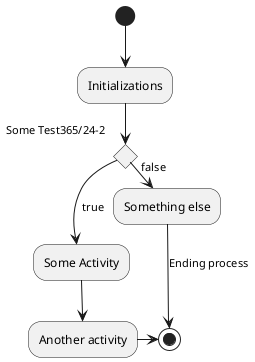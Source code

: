 @startuml
(*) --> "Initializations"

if "Some Test365/24-2" then
  -->[true] "Some Activity"
  --> "Another activity"
  -right-> (*)
else
  ->[false] "Something else"
  -->[Ending process] (*)
endif

@enduml